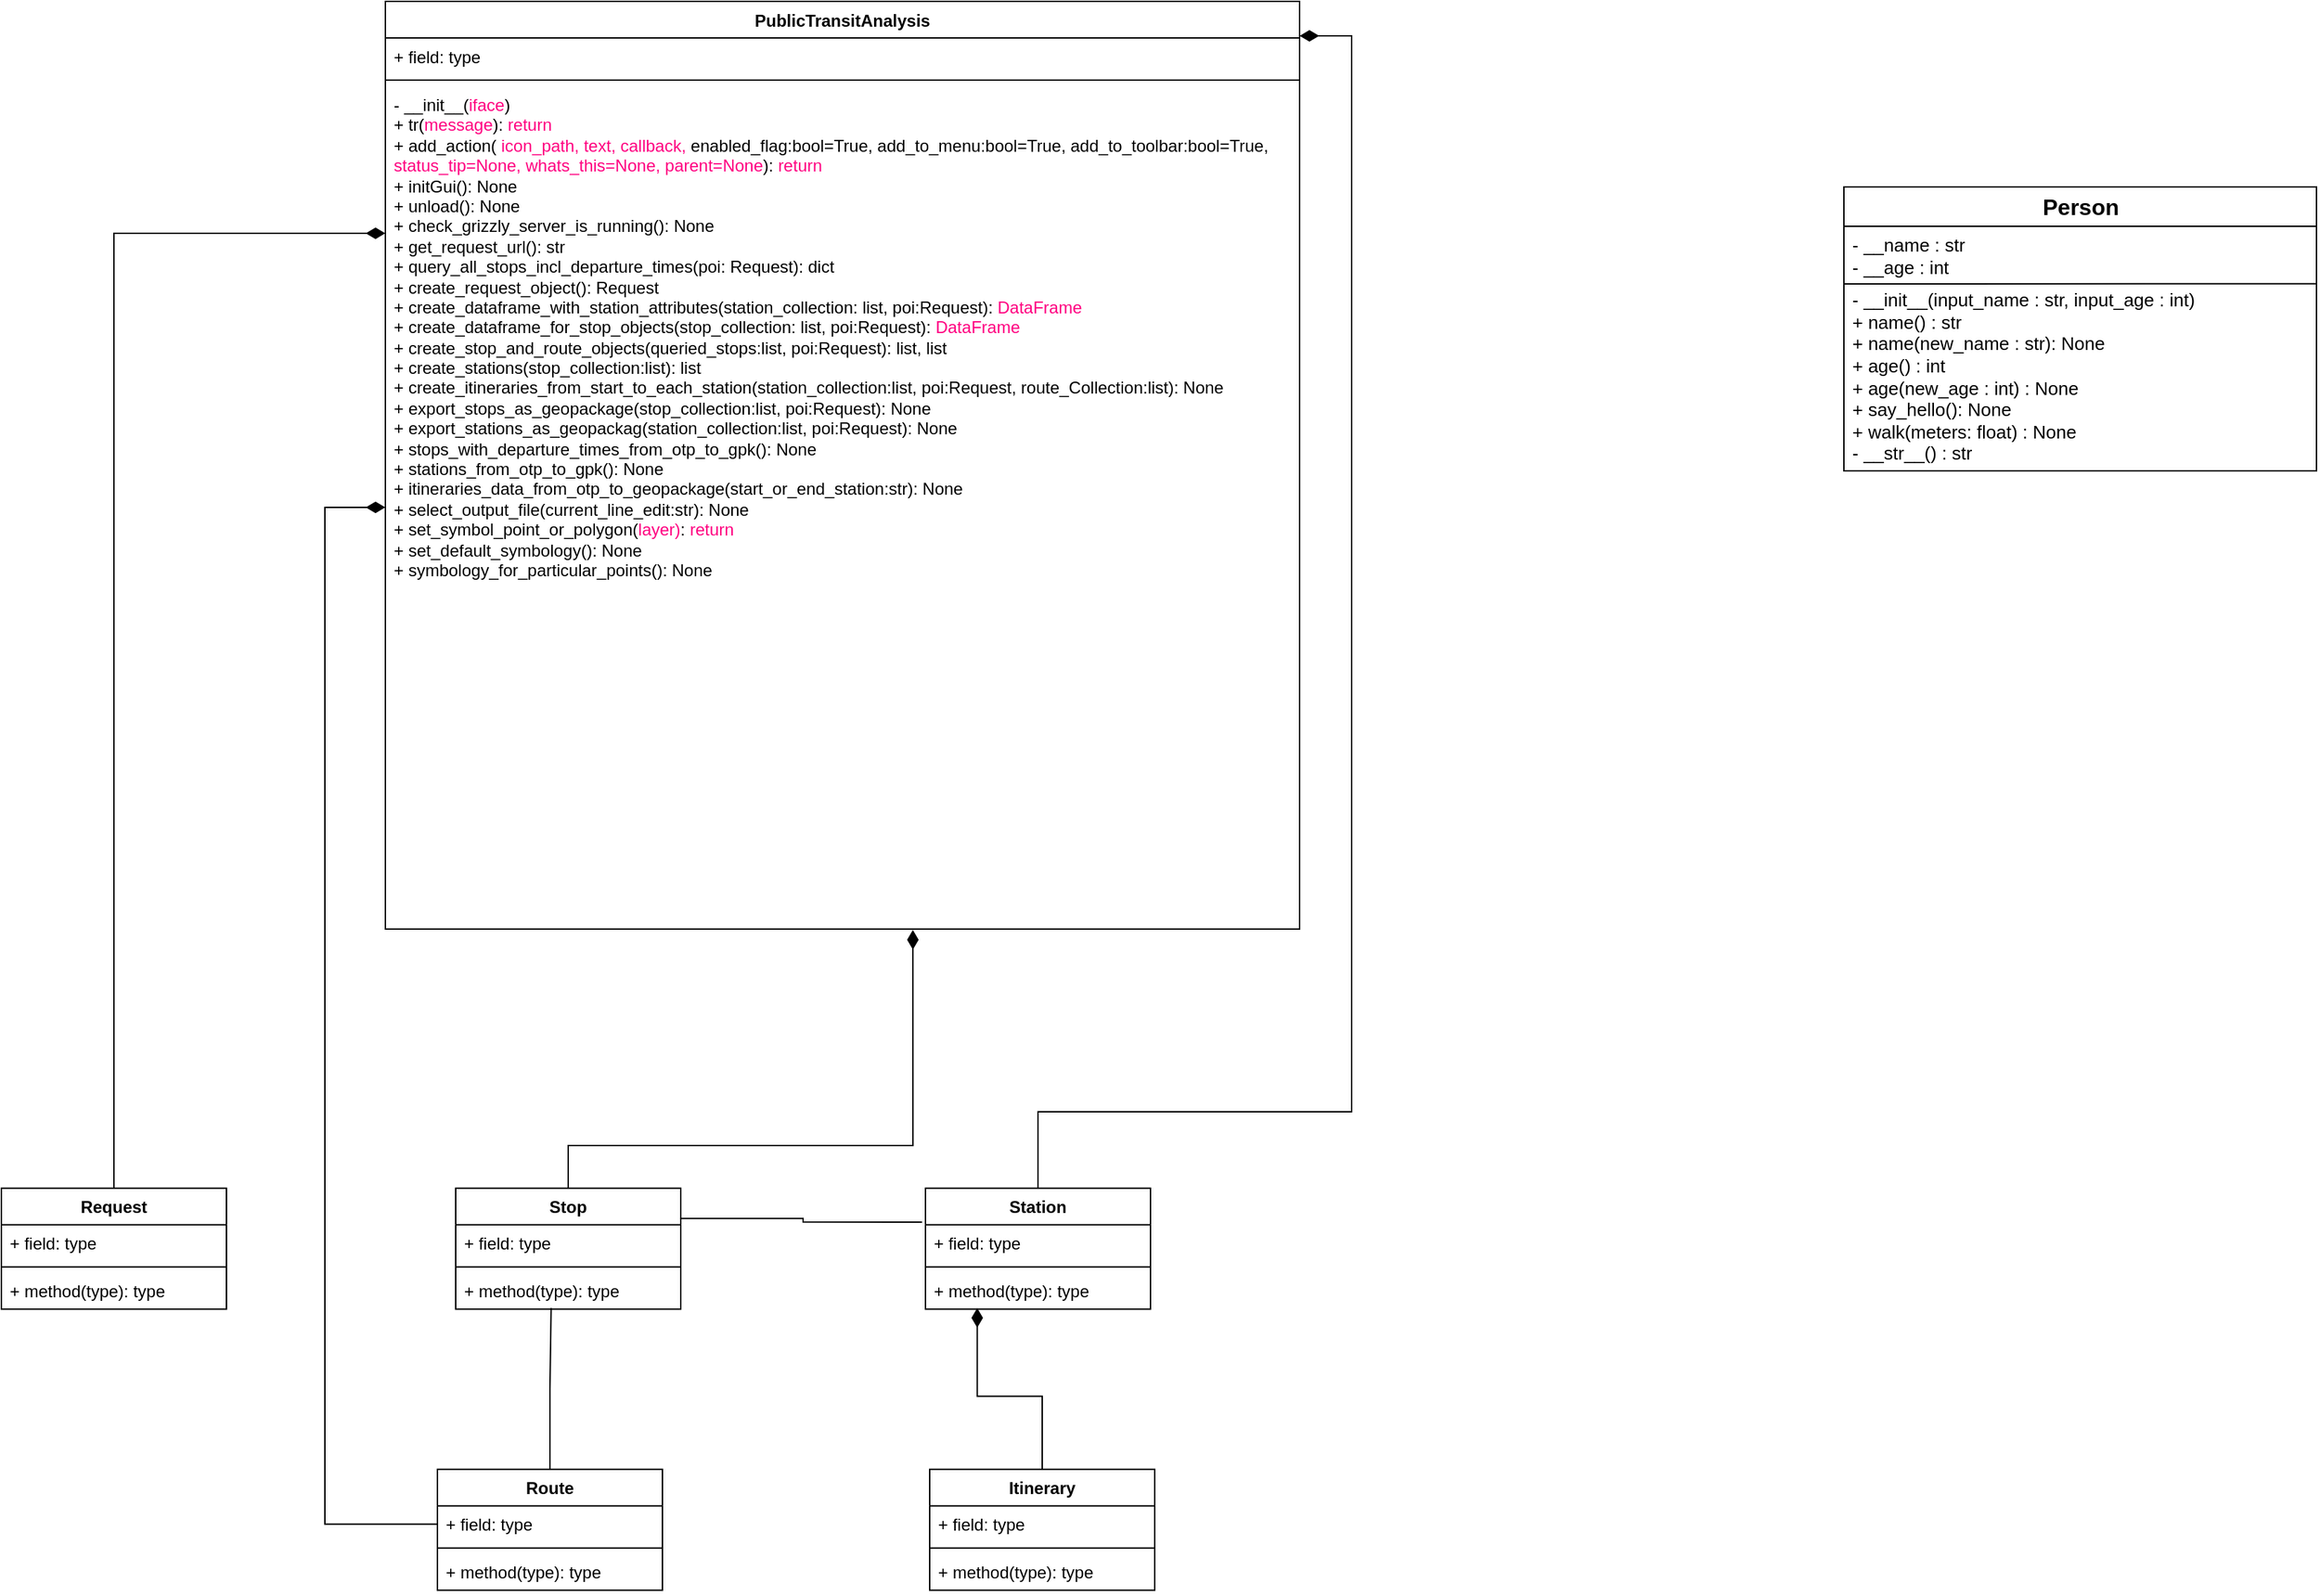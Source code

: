 <mxfile version="24.6.2" type="github">
  <diagram id="7OK4WaRRGmC01p3s4jBd" name="Page">
    <mxGraphModel dx="1254" dy="-5141" grid="1" gridSize="10" guides="1" tooltips="1" connect="1" arrows="1" fold="1" page="1" pageScale="1" pageWidth="827" pageHeight="1169" math="0" shadow="0">
      <root>
        <mxCell id="0" />
        <mxCell id="1" parent="0" />
        <mxCell id="eJXnVm8lwpXpOJQUqVcL-17" value="Person" style="swimlane;fontStyle=1;align=center;verticalAlign=middle;childLayout=stackLayout;horizontal=1;startSize=28;horizontalStack=0;resizeParent=1;resizeParentMax=0;resizeLast=0;collapsible=1;marginBottom=0;fontSize=16;html=1;" parent="1" vertex="1">
          <mxGeometry x="1370" y="6002" width="336" height="202" as="geometry">
            <mxRectangle x="14" y="6272" width="120" height="30" as="alternateBounds" />
          </mxGeometry>
        </mxCell>
        <mxCell id="eJXnVm8lwpXpOJQUqVcL-18" value="- __name : str&lt;br&gt;- __age : int" style="text;strokeColor=none;fillColor=none;align=left;verticalAlign=middle;spacingLeft=4;spacingRight=4;overflow=hidden;rotatable=0;points=[[0,0.5],[1,0.5]];portConstraint=eastwest;fontSize=13;html=1;strokeWidth=1;" parent="eJXnVm8lwpXpOJQUqVcL-17" vertex="1">
          <mxGeometry y="28" width="336" height="41" as="geometry" />
        </mxCell>
        <mxCell id="LsQfYl-xfIJq8jdgFrQx-3" value="" style="endArrow=none;html=1;rounded=0;exitX=0;exitY=0.999;exitDx=0;exitDy=0;exitPerimeter=0;entryX=1;entryY=0.998;entryDx=0;entryDy=0;entryPerimeter=0;" parent="eJXnVm8lwpXpOJQUqVcL-17" source="eJXnVm8lwpXpOJQUqVcL-18" target="eJXnVm8lwpXpOJQUqVcL-18" edge="1">
          <mxGeometry width="50" height="50" relative="1" as="geometry">
            <mxPoint x="116" y="78" as="sourcePoint" />
            <mxPoint x="166" y="28" as="targetPoint" />
          </mxGeometry>
        </mxCell>
        <mxCell id="eJXnVm8lwpXpOJQUqVcL-20" value="- __init__(input_name : str, input_age : int)&lt;br&gt;+ name() : str&lt;br&gt;+ name(new_name : str): None&lt;br&gt;+ age() : int&lt;br&gt;+ age(new_age : int) : None&lt;br&gt;&lt;div&gt;+ say_hello(): None&lt;/div&gt;&lt;div&gt;+ walk(meters: float) : None&lt;/div&gt;&lt;div&gt;- __str__() : str&lt;/div&gt;" style="text;strokeColor=none;fillColor=none;align=left;verticalAlign=middle;spacingLeft=4;spacingRight=4;overflow=hidden;rotatable=0;points=[[0,0.5],[1,0.5]];portConstraint=eastwest;fontSize=13;labelBackgroundColor=none;spacingTop=-2;html=1;" parent="eJXnVm8lwpXpOJQUqVcL-17" vertex="1">
          <mxGeometry y="69" width="336" height="133" as="geometry" />
        </mxCell>
        <mxCell id="We9xeH8q5oOFazqO6uOZ-1" value="PublicTransitAnalysis" style="swimlane;fontStyle=1;align=center;verticalAlign=top;childLayout=stackLayout;horizontal=1;startSize=26;horizontalStack=0;resizeParent=1;resizeParentMax=0;resizeLast=0;collapsible=1;marginBottom=0;whiteSpace=wrap;html=1;" parent="1" vertex="1">
          <mxGeometry x="333" y="5870" width="650" height="660" as="geometry" />
        </mxCell>
        <mxCell id="We9xeH8q5oOFazqO6uOZ-2" value="+ field: type" style="text;strokeColor=none;fillColor=none;align=left;verticalAlign=top;spacingLeft=4;spacingRight=4;overflow=hidden;rotatable=0;points=[[0,0.5],[1,0.5]];portConstraint=eastwest;whiteSpace=wrap;html=1;" parent="We9xeH8q5oOFazqO6uOZ-1" vertex="1">
          <mxGeometry y="26" width="650" height="26" as="geometry" />
        </mxCell>
        <mxCell id="We9xeH8q5oOFazqO6uOZ-3" value="" style="line;strokeWidth=1;fillColor=none;align=left;verticalAlign=middle;spacingTop=-1;spacingLeft=3;spacingRight=3;rotatable=0;labelPosition=right;points=[];portConstraint=eastwest;strokeColor=inherit;" parent="We9xeH8q5oOFazqO6uOZ-1" vertex="1">
          <mxGeometry y="52" width="650" height="8" as="geometry" />
        </mxCell>
        <mxCell id="We9xeH8q5oOFazqO6uOZ-4" value="&lt;div&gt;- __init__(&lt;font color=&quot;#ff0080&quot;&gt;iface&lt;/font&gt;)&lt;/div&gt;&lt;div&gt;+ tr(&lt;font color=&quot;#ff0080&quot;&gt;message&lt;/font&gt;): &lt;font color=&quot;#ff0080&quot;&gt;return&lt;/font&gt;&lt;br&gt;&lt;/div&gt;&lt;div&gt;+ add_action( &lt;font color=&quot;#ff0080&quot;&gt;icon_path, text, callback,&lt;/font&gt; enabled_flag:bool=True, add_to_menu:bool=True, add_to_toolbar:bool=True, &lt;font color=&quot;#ff0080&quot;&gt;status_tip=None, whats_this=None, parent=None&lt;/font&gt;): &lt;font color=&quot;#ff0080&quot;&gt;return&lt;/font&gt;&lt;/div&gt;&lt;div&gt;+ initGui(): None&lt;/div&gt;&lt;div&gt;+ unload(): None&lt;/div&gt;&lt;div&gt;+ check_grizzly_server_is_running(): None&lt;/div&gt;&lt;div&gt;+ get_request_url(): str&lt;/div&gt;&lt;div&gt;+ query_all_stops_incl_departure_times(poi: Request): dict&lt;/div&gt;&lt;div&gt;+ create_request_object(): Request&lt;/div&gt;&lt;div&gt;+ create_dataframe_with_station_attributes(station_collection: list, poi:Request): &lt;font color=&quot;#ff0080&quot;&gt;DataFrame&lt;/font&gt;&lt;/div&gt;&lt;div&gt;+ create_dataframe_for_stop_objects(stop_collection: list, poi:Request): &lt;font color=&quot;#ff0080&quot;&gt;DataFrame&lt;/font&gt;&lt;/div&gt;&lt;div&gt;+ create_stop_and_route_objects(queried_stops:list, poi:Request): list, list&lt;/div&gt;&lt;div&gt;+ create_stations(stop_collection:list): list&lt;/div&gt;&lt;div&gt;+ create_itineraries_from_start_to_each_station(station_collection:list, poi:Request, route_Collection:list): None&lt;br&gt;&lt;/div&gt;&lt;div&gt;+ export_stops_as_geopackage(stop_collection:list, poi:Request): None&lt;/div&gt;&lt;div&gt;+ export_stations_as_geopackag(station_collection:list, poi:Request): None&lt;/div&gt;&lt;div&gt;+ stops_with_departure_times_from_otp_to_gpk(): None&lt;/div&gt;&lt;div&gt;+ stations_from_otp_to_gpk(): None&lt;/div&gt;&lt;div&gt;+ itineraries_data_from_otp_to_geopackage(start_or_end_station:str): None&lt;/div&gt;&lt;div&gt;+ select_output_file(current_line_edit:str): None&lt;/div&gt;&lt;div&gt;+ set_symbol_point_or_polygon(&lt;font color=&quot;#ff0080&quot;&gt;layer)&lt;/font&gt;: &lt;font color=&quot;#ff0080&quot;&gt;return&lt;/font&gt;&lt;br&gt;&lt;/div&gt;&lt;div&gt;+ set_default_symbology(): None&lt;/div&gt;&lt;div&gt;+ symbology_for_particular_points(): None&lt;/div&gt;&lt;div&gt;&lt;br&gt;&lt;/div&gt;&lt;div&gt;&lt;br&gt;&lt;br&gt;&lt;br&gt;&lt;/div&gt;&lt;div&gt;&lt;br&gt;&lt;/div&gt;&lt;div&gt;&lt;br&gt;&lt;/div&gt;" style="text;strokeColor=none;fillColor=none;align=left;verticalAlign=top;spacingLeft=4;spacingRight=4;overflow=hidden;rotatable=0;points=[[0,0.5],[1,0.5]];portConstraint=eastwest;whiteSpace=wrap;html=1;" parent="We9xeH8q5oOFazqO6uOZ-1" vertex="1">
          <mxGeometry y="60" width="650" height="600" as="geometry" />
        </mxCell>
        <mxCell id="We9xeH8q5oOFazqO6uOZ-5" value="Station" style="swimlane;fontStyle=1;align=center;verticalAlign=top;childLayout=stackLayout;horizontal=1;startSize=26;horizontalStack=0;resizeParent=1;resizeParentMax=0;resizeLast=0;collapsible=1;marginBottom=0;whiteSpace=wrap;html=1;" parent="1" vertex="1">
          <mxGeometry x="717" y="6714.4" width="160" height="86" as="geometry" />
        </mxCell>
        <mxCell id="We9xeH8q5oOFazqO6uOZ-6" value="+ field: type" style="text;strokeColor=none;fillColor=none;align=left;verticalAlign=top;spacingLeft=4;spacingRight=4;overflow=hidden;rotatable=0;points=[[0,0.5],[1,0.5]];portConstraint=eastwest;whiteSpace=wrap;html=1;" parent="We9xeH8q5oOFazqO6uOZ-5" vertex="1">
          <mxGeometry y="26" width="160" height="26" as="geometry" />
        </mxCell>
        <mxCell id="We9xeH8q5oOFazqO6uOZ-7" value="" style="line;strokeWidth=1;fillColor=none;align=left;verticalAlign=middle;spacingTop=-1;spacingLeft=3;spacingRight=3;rotatable=0;labelPosition=right;points=[];portConstraint=eastwest;strokeColor=inherit;" parent="We9xeH8q5oOFazqO6uOZ-5" vertex="1">
          <mxGeometry y="52" width="160" height="8" as="geometry" />
        </mxCell>
        <mxCell id="We9xeH8q5oOFazqO6uOZ-8" value="+ method(type): type" style="text;strokeColor=none;fillColor=none;align=left;verticalAlign=top;spacingLeft=4;spacingRight=4;overflow=hidden;rotatable=0;points=[[0,0.5],[1,0.5]];portConstraint=eastwest;whiteSpace=wrap;html=1;" parent="We9xeH8q5oOFazqO6uOZ-5" vertex="1">
          <mxGeometry y="60" width="160" height="26" as="geometry" />
        </mxCell>
        <mxCell id="We9xeH8q5oOFazqO6uOZ-9" value="Stop" style="swimlane;fontStyle=1;align=center;verticalAlign=top;childLayout=stackLayout;horizontal=1;startSize=26;horizontalStack=0;resizeParent=1;resizeParentMax=0;resizeLast=0;collapsible=1;marginBottom=0;whiteSpace=wrap;html=1;" parent="1" vertex="1">
          <mxGeometry x="383" y="6714.4" width="160" height="86" as="geometry" />
        </mxCell>
        <mxCell id="We9xeH8q5oOFazqO6uOZ-10" value="+ field: type" style="text;strokeColor=none;fillColor=none;align=left;verticalAlign=top;spacingLeft=4;spacingRight=4;overflow=hidden;rotatable=0;points=[[0,0.5],[1,0.5]];portConstraint=eastwest;whiteSpace=wrap;html=1;" parent="We9xeH8q5oOFazqO6uOZ-9" vertex="1">
          <mxGeometry y="26" width="160" height="26" as="geometry" />
        </mxCell>
        <mxCell id="We9xeH8q5oOFazqO6uOZ-11" value="" style="line;strokeWidth=1;fillColor=none;align=left;verticalAlign=middle;spacingTop=-1;spacingLeft=3;spacingRight=3;rotatable=0;labelPosition=right;points=[];portConstraint=eastwest;strokeColor=inherit;" parent="We9xeH8q5oOFazqO6uOZ-9" vertex="1">
          <mxGeometry y="52" width="160" height="8" as="geometry" />
        </mxCell>
        <mxCell id="We9xeH8q5oOFazqO6uOZ-12" value="+ method(type): type" style="text;strokeColor=none;fillColor=none;align=left;verticalAlign=top;spacingLeft=4;spacingRight=4;overflow=hidden;rotatable=0;points=[[0,0.5],[1,0.5]];portConstraint=eastwest;whiteSpace=wrap;html=1;" parent="We9xeH8q5oOFazqO6uOZ-9" vertex="1">
          <mxGeometry y="60" width="160" height="26" as="geometry" />
        </mxCell>
        <mxCell id="We9xeH8q5oOFazqO6uOZ-27" style="edgeStyle=orthogonalEdgeStyle;rounded=0;orthogonalLoop=1;jettySize=auto;html=1;exitX=0.5;exitY=0;exitDx=0;exitDy=0;entryX=0;entryY=0.25;entryDx=0;entryDy=0;endArrow=diamondThin;endFill=1;endSize=11;" parent="1" source="We9xeH8q5oOFazqO6uOZ-13" target="We9xeH8q5oOFazqO6uOZ-1" edge="1">
          <mxGeometry relative="1" as="geometry" />
        </mxCell>
        <mxCell id="We9xeH8q5oOFazqO6uOZ-13" value="Request" style="swimlane;fontStyle=1;align=center;verticalAlign=top;childLayout=stackLayout;horizontal=1;startSize=26;horizontalStack=0;resizeParent=1;resizeParentMax=0;resizeLast=0;collapsible=1;marginBottom=0;whiteSpace=wrap;html=1;" parent="1" vertex="1">
          <mxGeometry x="60" y="6714.4" width="160" height="86" as="geometry" />
        </mxCell>
        <mxCell id="We9xeH8q5oOFazqO6uOZ-14" value="+ field: type" style="text;strokeColor=none;fillColor=none;align=left;verticalAlign=top;spacingLeft=4;spacingRight=4;overflow=hidden;rotatable=0;points=[[0,0.5],[1,0.5]];portConstraint=eastwest;whiteSpace=wrap;html=1;" parent="We9xeH8q5oOFazqO6uOZ-13" vertex="1">
          <mxGeometry y="26" width="160" height="26" as="geometry" />
        </mxCell>
        <mxCell id="We9xeH8q5oOFazqO6uOZ-15" value="" style="line;strokeWidth=1;fillColor=none;align=left;verticalAlign=middle;spacingTop=-1;spacingLeft=3;spacingRight=3;rotatable=0;labelPosition=right;points=[];portConstraint=eastwest;strokeColor=inherit;" parent="We9xeH8q5oOFazqO6uOZ-13" vertex="1">
          <mxGeometry y="52" width="160" height="8" as="geometry" />
        </mxCell>
        <mxCell id="We9xeH8q5oOFazqO6uOZ-16" value="+ method(type): type" style="text;strokeColor=none;fillColor=none;align=left;verticalAlign=top;spacingLeft=4;spacingRight=4;overflow=hidden;rotatable=0;points=[[0,0.5],[1,0.5]];portConstraint=eastwest;whiteSpace=wrap;html=1;" parent="We9xeH8q5oOFazqO6uOZ-13" vertex="1">
          <mxGeometry y="60" width="160" height="26" as="geometry" />
        </mxCell>
        <mxCell id="We9xeH8q5oOFazqO6uOZ-17" value="Itinerary" style="swimlane;fontStyle=1;align=center;verticalAlign=top;childLayout=stackLayout;horizontal=1;startSize=26;horizontalStack=0;resizeParent=1;resizeParentMax=0;resizeLast=0;collapsible=1;marginBottom=0;whiteSpace=wrap;html=1;" parent="1" vertex="1">
          <mxGeometry x="720" y="6914.4" width="160" height="86" as="geometry" />
        </mxCell>
        <mxCell id="We9xeH8q5oOFazqO6uOZ-18" value="+ field: type" style="text;strokeColor=none;fillColor=none;align=left;verticalAlign=top;spacingLeft=4;spacingRight=4;overflow=hidden;rotatable=0;points=[[0,0.5],[1,0.5]];portConstraint=eastwest;whiteSpace=wrap;html=1;" parent="We9xeH8q5oOFazqO6uOZ-17" vertex="1">
          <mxGeometry y="26" width="160" height="26" as="geometry" />
        </mxCell>
        <mxCell id="We9xeH8q5oOFazqO6uOZ-19" value="" style="line;strokeWidth=1;fillColor=none;align=left;verticalAlign=middle;spacingTop=-1;spacingLeft=3;spacingRight=3;rotatable=0;labelPosition=right;points=[];portConstraint=eastwest;strokeColor=inherit;" parent="We9xeH8q5oOFazqO6uOZ-17" vertex="1">
          <mxGeometry y="52" width="160" height="8" as="geometry" />
        </mxCell>
        <mxCell id="We9xeH8q5oOFazqO6uOZ-20" value="+ method(type): type" style="text;strokeColor=none;fillColor=none;align=left;verticalAlign=top;spacingLeft=4;spacingRight=4;overflow=hidden;rotatable=0;points=[[0,0.5],[1,0.5]];portConstraint=eastwest;whiteSpace=wrap;html=1;" parent="We9xeH8q5oOFazqO6uOZ-17" vertex="1">
          <mxGeometry y="60" width="160" height="26" as="geometry" />
        </mxCell>
        <mxCell id="We9xeH8q5oOFazqO6uOZ-21" value="Route" style="swimlane;fontStyle=1;align=center;verticalAlign=top;childLayout=stackLayout;horizontal=1;startSize=26;horizontalStack=0;resizeParent=1;resizeParentMax=0;resizeLast=0;collapsible=1;marginBottom=0;whiteSpace=wrap;html=1;" parent="1" vertex="1">
          <mxGeometry x="370" y="6914.4" width="160" height="86" as="geometry" />
        </mxCell>
        <mxCell id="We9xeH8q5oOFazqO6uOZ-22" value="+ field: type" style="text;strokeColor=none;fillColor=none;align=left;verticalAlign=top;spacingLeft=4;spacingRight=4;overflow=hidden;rotatable=0;points=[[0,0.5],[1,0.5]];portConstraint=eastwest;whiteSpace=wrap;html=1;" parent="We9xeH8q5oOFazqO6uOZ-21" vertex="1">
          <mxGeometry y="26" width="160" height="26" as="geometry" />
        </mxCell>
        <mxCell id="We9xeH8q5oOFazqO6uOZ-23" value="" style="line;strokeWidth=1;fillColor=none;align=left;verticalAlign=middle;spacingTop=-1;spacingLeft=3;spacingRight=3;rotatable=0;labelPosition=right;points=[];portConstraint=eastwest;strokeColor=inherit;" parent="We9xeH8q5oOFazqO6uOZ-21" vertex="1">
          <mxGeometry y="52" width="160" height="8" as="geometry" />
        </mxCell>
        <mxCell id="We9xeH8q5oOFazqO6uOZ-24" value="+ method(type): type" style="text;strokeColor=none;fillColor=none;align=left;verticalAlign=top;spacingLeft=4;spacingRight=4;overflow=hidden;rotatable=0;points=[[0,0.5],[1,0.5]];portConstraint=eastwest;whiteSpace=wrap;html=1;" parent="We9xeH8q5oOFazqO6uOZ-21" vertex="1">
          <mxGeometry y="60" width="160" height="26" as="geometry" />
        </mxCell>
        <mxCell id="We9xeH8q5oOFazqO6uOZ-29" style="edgeStyle=orthogonalEdgeStyle;rounded=0;orthogonalLoop=1;jettySize=auto;html=1;exitX=0.5;exitY=0;exitDx=0;exitDy=0;entryX=0.577;entryY=1.001;entryDx=0;entryDy=0;entryPerimeter=0;endArrow=diamondThin;endFill=1;endSize=11;" parent="1" source="We9xeH8q5oOFazqO6uOZ-9" target="We9xeH8q5oOFazqO6uOZ-4" edge="1">
          <mxGeometry relative="1" as="geometry">
            <mxPoint x="708.0" y="6650" as="targetPoint" />
            <Array as="points">
              <mxPoint x="463" y="6684" />
              <mxPoint x="708" y="6684" />
            </Array>
          </mxGeometry>
        </mxCell>
        <mxCell id="We9xeH8q5oOFazqO6uOZ-30" style="edgeStyle=orthogonalEdgeStyle;rounded=0;orthogonalLoop=1;jettySize=auto;html=1;exitX=0.5;exitY=0;exitDx=0;exitDy=0;entryX=1;entryY=-0.057;entryDx=0;entryDy=0;entryPerimeter=0;endArrow=diamondThin;endFill=1;endSize=11;" parent="1" source="We9xeH8q5oOFazqO6uOZ-5" target="We9xeH8q5oOFazqO6uOZ-2" edge="1">
          <mxGeometry relative="1" as="geometry">
            <Array as="points">
              <mxPoint x="797" y="6660" />
              <mxPoint x="1020" y="6660" />
              <mxPoint x="1020" y="5895" />
            </Array>
          </mxGeometry>
        </mxCell>
        <mxCell id="We9xeH8q5oOFazqO6uOZ-31" style="edgeStyle=orthogonalEdgeStyle;rounded=0;orthogonalLoop=1;jettySize=auto;html=1;exitX=1;exitY=0.25;exitDx=0;exitDy=0;entryX=-0.015;entryY=-0.075;entryDx=0;entryDy=0;entryPerimeter=0;endArrow=none;endFill=0;endSize=11;" parent="1" source="We9xeH8q5oOFazqO6uOZ-9" target="We9xeH8q5oOFazqO6uOZ-6" edge="1">
          <mxGeometry relative="1" as="geometry" />
        </mxCell>
        <mxCell id="We9xeH8q5oOFazqO6uOZ-32" style="edgeStyle=orthogonalEdgeStyle;rounded=0;orthogonalLoop=1;jettySize=auto;html=1;exitX=0.5;exitY=0;exitDx=0;exitDy=0;entryX=0.23;entryY=0.969;entryDx=0;entryDy=0;entryPerimeter=0;endArrow=diamondThin;endFill=1;endSize=11;" parent="1" source="We9xeH8q5oOFazqO6uOZ-17" target="We9xeH8q5oOFazqO6uOZ-8" edge="1">
          <mxGeometry relative="1" as="geometry" />
        </mxCell>
        <mxCell id="We9xeH8q5oOFazqO6uOZ-33" style="edgeStyle=orthogonalEdgeStyle;rounded=0;orthogonalLoop=1;jettySize=auto;html=1;exitX=0.5;exitY=0;exitDx=0;exitDy=0;entryX=0.424;entryY=0.969;entryDx=0;entryDy=0;entryPerimeter=0;endArrow=none;endFill=0;endSize=11;" parent="1" source="We9xeH8q5oOFazqO6uOZ-21" target="We9xeH8q5oOFazqO6uOZ-12" edge="1">
          <mxGeometry relative="1" as="geometry" />
        </mxCell>
        <mxCell id="QjmDpPWlhLIyLc7q0HFi-1" style="edgeStyle=orthogonalEdgeStyle;rounded=0;orthogonalLoop=1;jettySize=auto;html=1;exitX=0;exitY=0.5;exitDx=0;exitDy=0;entryX=0;entryY=0.5;entryDx=0;entryDy=0;endArrow=diamondThin;endFill=1;endSize=11;" edge="1" parent="1" source="We9xeH8q5oOFazqO6uOZ-22" target="We9xeH8q5oOFazqO6uOZ-4">
          <mxGeometry relative="1" as="geometry">
            <Array as="points">
              <mxPoint x="290" y="6953" />
              <mxPoint x="290" y="6230" />
            </Array>
          </mxGeometry>
        </mxCell>
      </root>
    </mxGraphModel>
  </diagram>
</mxfile>
